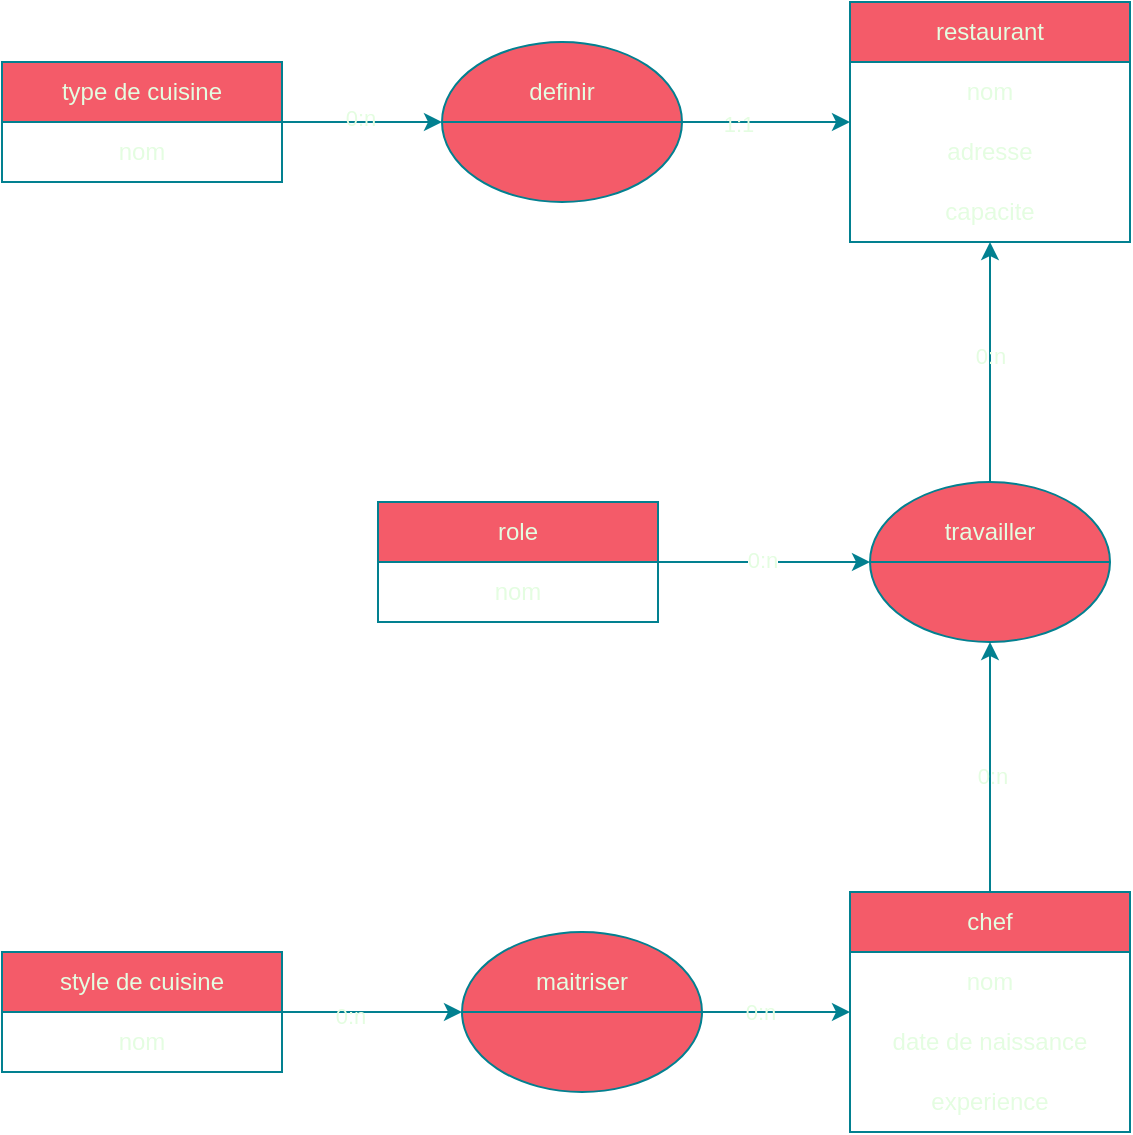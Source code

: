 <mxfile version="24.5.3" type="device" pages="3">
  <diagram name="MCD" id="O0d4ZNCc5GXvGgPxFtA7">
    <mxGraphModel dx="1195" dy="697" grid="1" gridSize="10" guides="1" tooltips="1" connect="1" arrows="1" fold="1" page="1" pageScale="1" pageWidth="827" pageHeight="1169" math="0" shadow="0">
      <root>
        <mxCell id="0" />
        <mxCell id="1" parent="0" />
        <mxCell id="lVxQ1emUcPg3GcTJ6n7k-39" style="edgeStyle=orthogonalEdgeStyle;rounded=0;orthogonalLoop=1;jettySize=auto;html=1;exitX=0.5;exitY=0;exitDx=0;exitDy=0;entryX=0.5;entryY=1;entryDx=0;entryDy=0;labelBackgroundColor=none;strokeColor=#028090;fontColor=default;" edge="1" parent="1" source="lVxQ1emUcPg3GcTJ6n7k-1" target="lVxQ1emUcPg3GcTJ6n7k-23">
          <mxGeometry relative="1" as="geometry" />
        </mxCell>
        <mxCell id="lVxQ1emUcPg3GcTJ6n7k-48" value="0:n" style="edgeLabel;html=1;align=center;verticalAlign=middle;resizable=0;points=[];labelBackgroundColor=none;fontColor=#E4FDE1;" vertex="1" connectable="0" parent="lVxQ1emUcPg3GcTJ6n7k-39">
          <mxGeometry x="-0.067" y="-1" relative="1" as="geometry">
            <mxPoint as="offset" />
          </mxGeometry>
        </mxCell>
        <mxCell id="lVxQ1emUcPg3GcTJ6n7k-1" value="chef" style="swimlane;fontStyle=0;childLayout=stackLayout;horizontal=1;startSize=30;horizontalStack=0;resizeParent=1;resizeParentMax=0;resizeLast=0;collapsible=1;marginBottom=0;whiteSpace=wrap;html=1;strokeColor=#028090;fontColor=#E4FDE1;fillColor=#F45B69;labelBackgroundColor=none;" vertex="1" parent="1">
          <mxGeometry x="556" y="762" width="140" height="120" as="geometry" />
        </mxCell>
        <mxCell id="lVxQ1emUcPg3GcTJ6n7k-2" value="nom" style="text;strokeColor=none;fillColor=none;align=center;verticalAlign=middle;spacingLeft=4;spacingRight=4;overflow=hidden;points=[[0,0.5],[1,0.5]];portConstraint=eastwest;rotatable=0;whiteSpace=wrap;html=1;fontColor=#E4FDE1;labelBackgroundColor=none;" vertex="1" parent="lVxQ1emUcPg3GcTJ6n7k-1">
          <mxGeometry y="30" width="140" height="30" as="geometry" />
        </mxCell>
        <mxCell id="lVxQ1emUcPg3GcTJ6n7k-3" value="date de naissance" style="text;strokeColor=none;fillColor=none;align=center;verticalAlign=middle;spacingLeft=4;spacingRight=4;overflow=hidden;points=[[0,0.5],[1,0.5]];portConstraint=eastwest;rotatable=0;whiteSpace=wrap;html=1;fontColor=#E4FDE1;labelBackgroundColor=none;" vertex="1" parent="lVxQ1emUcPg3GcTJ6n7k-1">
          <mxGeometry y="60" width="140" height="30" as="geometry" />
        </mxCell>
        <mxCell id="lVxQ1emUcPg3GcTJ6n7k-47" value="experience" style="text;strokeColor=none;fillColor=none;align=center;verticalAlign=middle;spacingLeft=4;spacingRight=4;overflow=hidden;points=[[0,0.5],[1,0.5]];portConstraint=eastwest;rotatable=0;whiteSpace=wrap;html=1;fontColor=#E4FDE1;labelBackgroundColor=none;" vertex="1" parent="lVxQ1emUcPg3GcTJ6n7k-1">
          <mxGeometry y="90" width="140" height="30" as="geometry" />
        </mxCell>
        <mxCell id="lVxQ1emUcPg3GcTJ6n7k-9" value="restaurant" style="swimlane;fontStyle=0;childLayout=stackLayout;horizontal=1;startSize=30;horizontalStack=0;resizeParent=1;resizeParentMax=0;resizeLast=0;collapsible=1;marginBottom=0;whiteSpace=wrap;html=1;strokeColor=#028090;fontColor=#E4FDE1;fillColor=#F45B69;labelBackgroundColor=none;" vertex="1" parent="1">
          <mxGeometry x="556" y="317" width="140" height="120" as="geometry" />
        </mxCell>
        <mxCell id="lVxQ1emUcPg3GcTJ6n7k-10" value="nom" style="text;strokeColor=none;fillColor=none;align=center;verticalAlign=middle;spacingLeft=4;spacingRight=4;overflow=hidden;points=[[0,0.5],[1,0.5]];portConstraint=eastwest;rotatable=0;whiteSpace=wrap;html=1;fontColor=#E4FDE1;labelBackgroundColor=none;" vertex="1" parent="lVxQ1emUcPg3GcTJ6n7k-9">
          <mxGeometry y="30" width="140" height="30" as="geometry" />
        </mxCell>
        <mxCell id="lVxQ1emUcPg3GcTJ6n7k-11" value="adresse" style="text;strokeColor=none;fillColor=none;align=center;verticalAlign=middle;spacingLeft=4;spacingRight=4;overflow=hidden;points=[[0,0.5],[1,0.5]];portConstraint=eastwest;rotatable=0;whiteSpace=wrap;html=1;fontColor=#E4FDE1;labelBackgroundColor=none;" vertex="1" parent="lVxQ1emUcPg3GcTJ6n7k-9">
          <mxGeometry y="60" width="140" height="30" as="geometry" />
        </mxCell>
        <mxCell id="lVxQ1emUcPg3GcTJ6n7k-12" value="capacite" style="text;strokeColor=none;fillColor=none;align=center;verticalAlign=middle;spacingLeft=4;spacingRight=4;overflow=hidden;points=[[0,0.5],[1,0.5]];portConstraint=eastwest;rotatable=0;whiteSpace=wrap;html=1;fontColor=#E4FDE1;labelBackgroundColor=none;" vertex="1" parent="lVxQ1emUcPg3GcTJ6n7k-9">
          <mxGeometry y="90" width="140" height="30" as="geometry" />
        </mxCell>
        <mxCell id="lVxQ1emUcPg3GcTJ6n7k-42" style="edgeStyle=orthogonalEdgeStyle;rounded=0;orthogonalLoop=1;jettySize=auto;html=1;entryX=0;entryY=0.5;entryDx=0;entryDy=0;labelBackgroundColor=none;strokeColor=#028090;fontColor=default;" edge="1" parent="1" source="lVxQ1emUcPg3GcTJ6n7k-14" target="lVxQ1emUcPg3GcTJ6n7k-29">
          <mxGeometry relative="1" as="geometry" />
        </mxCell>
        <mxCell id="lVxQ1emUcPg3GcTJ6n7k-50" value="0:n" style="edgeLabel;html=1;align=center;verticalAlign=middle;resizable=0;points=[];labelBackgroundColor=none;fontColor=#E4FDE1;" vertex="1" connectable="0" parent="lVxQ1emUcPg3GcTJ6n7k-42">
          <mxGeometry x="-0.256" y="-2" relative="1" as="geometry">
            <mxPoint as="offset" />
          </mxGeometry>
        </mxCell>
        <mxCell id="lVxQ1emUcPg3GcTJ6n7k-14" value="style de cuisine" style="swimlane;fontStyle=0;childLayout=stackLayout;horizontal=1;startSize=30;horizontalStack=0;resizeParent=1;resizeParentMax=0;resizeLast=0;collapsible=1;marginBottom=0;whiteSpace=wrap;html=1;strokeColor=#028090;fontColor=#E4FDE1;fillColor=#F45B69;labelBackgroundColor=none;" vertex="1" parent="1">
          <mxGeometry x="132" y="792" width="140" height="60" as="geometry" />
        </mxCell>
        <mxCell id="lVxQ1emUcPg3GcTJ6n7k-15" value="nom" style="text;strokeColor=none;fillColor=none;align=center;verticalAlign=middle;spacingLeft=4;spacingRight=4;overflow=hidden;points=[[0,0.5],[1,0.5]];portConstraint=eastwest;rotatable=0;whiteSpace=wrap;html=1;fontColor=#E4FDE1;labelBackgroundColor=none;" vertex="1" parent="lVxQ1emUcPg3GcTJ6n7k-14">
          <mxGeometry y="30" width="140" height="30" as="geometry" />
        </mxCell>
        <mxCell id="lVxQ1emUcPg3GcTJ6n7k-44" style="edgeStyle=orthogonalEdgeStyle;rounded=0;orthogonalLoop=1;jettySize=auto;html=1;entryX=0;entryY=0.5;entryDx=0;entryDy=0;labelBackgroundColor=none;strokeColor=#028090;fontColor=default;" edge="1" parent="1" source="lVxQ1emUcPg3GcTJ6n7k-18" target="lVxQ1emUcPg3GcTJ6n7k-34">
          <mxGeometry relative="1" as="geometry" />
        </mxCell>
        <mxCell id="lVxQ1emUcPg3GcTJ6n7k-52" value="0:n" style="edgeLabel;html=1;align=center;verticalAlign=middle;resizable=0;points=[];labelBackgroundColor=none;fontColor=#E4FDE1;" vertex="1" connectable="0" parent="lVxQ1emUcPg3GcTJ6n7k-44">
          <mxGeometry x="-0.025" y="2" relative="1" as="geometry">
            <mxPoint as="offset" />
          </mxGeometry>
        </mxCell>
        <mxCell id="lVxQ1emUcPg3GcTJ6n7k-18" value="type de cuisine" style="swimlane;fontStyle=0;childLayout=stackLayout;horizontal=1;startSize=30;horizontalStack=0;resizeParent=1;resizeParentMax=0;resizeLast=0;collapsible=1;marginBottom=0;whiteSpace=wrap;html=1;strokeColor=#028090;fontColor=#E4FDE1;fillColor=#F45B69;labelBackgroundColor=none;" vertex="1" parent="1">
          <mxGeometry x="132" y="347" width="140" height="60" as="geometry" />
        </mxCell>
        <mxCell id="lVxQ1emUcPg3GcTJ6n7k-19" value="nom" style="text;strokeColor=none;fillColor=none;align=center;verticalAlign=middle;spacingLeft=4;spacingRight=4;overflow=hidden;points=[[0,0.5],[1,0.5]];portConstraint=eastwest;rotatable=0;whiteSpace=wrap;html=1;fontColor=#E4FDE1;labelBackgroundColor=none;" vertex="1" parent="lVxQ1emUcPg3GcTJ6n7k-18">
          <mxGeometry y="30" width="140" height="30" as="geometry" />
        </mxCell>
        <mxCell id="lVxQ1emUcPg3GcTJ6n7k-22" value="" style="group;labelBackgroundColor=none;fontColor=#E4FDE1;" vertex="1" connectable="0" parent="1">
          <mxGeometry x="566" y="557" width="120" height="80" as="geometry" />
        </mxCell>
        <mxCell id="lVxQ1emUcPg3GcTJ6n7k-23" value="" style="ellipse;whiteSpace=wrap;html=1;strokeColor=#028090;fontColor=#E4FDE1;fillColor=#F45B69;labelBackgroundColor=none;" vertex="1" parent="lVxQ1emUcPg3GcTJ6n7k-22">
          <mxGeometry width="120" height="80" as="geometry" />
        </mxCell>
        <mxCell id="lVxQ1emUcPg3GcTJ6n7k-24" value="" style="endArrow=none;html=1;rounded=0;strokeColor=#028090;fontColor=default;fillColor=#F45B69;entryX=0;entryY=0.5;entryDx=0;entryDy=0;exitX=1;exitY=0.5;exitDx=0;exitDy=0;labelBackgroundColor=none;" edge="1" parent="lVxQ1emUcPg3GcTJ6n7k-22" source="lVxQ1emUcPg3GcTJ6n7k-23" target="lVxQ1emUcPg3GcTJ6n7k-23">
          <mxGeometry width="50" height="50" relative="1" as="geometry">
            <mxPoint x="-70" y="90" as="sourcePoint" />
            <mxPoint x="-20" y="40" as="targetPoint" />
          </mxGeometry>
        </mxCell>
        <mxCell id="lVxQ1emUcPg3GcTJ6n7k-25" value="travailler" style="text;html=1;align=center;verticalAlign=middle;whiteSpace=wrap;rounded=0;fontColor=#E4FDE1;labelBackgroundColor=none;" vertex="1" parent="lVxQ1emUcPg3GcTJ6n7k-22">
          <mxGeometry x="30" y="10" width="60" height="30" as="geometry" />
        </mxCell>
        <mxCell id="lVxQ1emUcPg3GcTJ6n7k-28" value="" style="group;labelBackgroundColor=none;fontColor=#E4FDE1;" vertex="1" connectable="0" parent="1">
          <mxGeometry x="362" y="782" width="120" height="80" as="geometry" />
        </mxCell>
        <mxCell id="lVxQ1emUcPg3GcTJ6n7k-29" value="" style="ellipse;whiteSpace=wrap;html=1;strokeColor=#028090;fontColor=#E4FDE1;fillColor=#F45B69;labelBackgroundColor=none;" vertex="1" parent="lVxQ1emUcPg3GcTJ6n7k-28">
          <mxGeometry width="120" height="80" as="geometry" />
        </mxCell>
        <mxCell id="lVxQ1emUcPg3GcTJ6n7k-30" value="" style="endArrow=none;html=1;rounded=0;strokeColor=#028090;fontColor=default;fillColor=#F45B69;entryX=0;entryY=0.5;entryDx=0;entryDy=0;exitX=1;exitY=0.5;exitDx=0;exitDy=0;labelBackgroundColor=none;" edge="1" parent="lVxQ1emUcPg3GcTJ6n7k-28" source="lVxQ1emUcPg3GcTJ6n7k-29" target="lVxQ1emUcPg3GcTJ6n7k-29">
          <mxGeometry width="50" height="50" relative="1" as="geometry">
            <mxPoint x="-70" y="90" as="sourcePoint" />
            <mxPoint x="-20" y="40" as="targetPoint" />
          </mxGeometry>
        </mxCell>
        <mxCell id="lVxQ1emUcPg3GcTJ6n7k-31" value="maitriser" style="text;html=1;align=center;verticalAlign=middle;whiteSpace=wrap;rounded=0;fontColor=#E4FDE1;labelBackgroundColor=none;" vertex="1" parent="lVxQ1emUcPg3GcTJ6n7k-28">
          <mxGeometry x="30" y="10" width="60" height="30" as="geometry" />
        </mxCell>
        <mxCell id="lVxQ1emUcPg3GcTJ6n7k-33" value="" style="group;labelBackgroundColor=none;fontColor=#E4FDE1;" vertex="1" connectable="0" parent="1">
          <mxGeometry x="352" y="337" width="120" height="80" as="geometry" />
        </mxCell>
        <mxCell id="lVxQ1emUcPg3GcTJ6n7k-34" value="" style="ellipse;whiteSpace=wrap;html=1;strokeColor=#028090;fontColor=#E4FDE1;fillColor=#F45B69;labelBackgroundColor=none;" vertex="1" parent="lVxQ1emUcPg3GcTJ6n7k-33">
          <mxGeometry width="120" height="80" as="geometry" />
        </mxCell>
        <mxCell id="lVxQ1emUcPg3GcTJ6n7k-35" value="" style="endArrow=none;html=1;rounded=0;strokeColor=#028090;fontColor=default;fillColor=#F45B69;entryX=0;entryY=0.5;entryDx=0;entryDy=0;exitX=1;exitY=0.5;exitDx=0;exitDy=0;labelBackgroundColor=none;" edge="1" parent="lVxQ1emUcPg3GcTJ6n7k-33" source="lVxQ1emUcPg3GcTJ6n7k-34" target="lVxQ1emUcPg3GcTJ6n7k-34">
          <mxGeometry width="50" height="50" relative="1" as="geometry">
            <mxPoint x="-70" y="90" as="sourcePoint" />
            <mxPoint x="-20" y="40" as="targetPoint" />
          </mxGeometry>
        </mxCell>
        <mxCell id="lVxQ1emUcPg3GcTJ6n7k-36" value="definir" style="text;html=1;align=center;verticalAlign=middle;whiteSpace=wrap;rounded=0;fontColor=#E4FDE1;labelBackgroundColor=none;" vertex="1" parent="lVxQ1emUcPg3GcTJ6n7k-33">
          <mxGeometry x="30" y="10" width="60" height="30" as="geometry" />
        </mxCell>
        <mxCell id="lVxQ1emUcPg3GcTJ6n7k-40" style="edgeStyle=orthogonalEdgeStyle;rounded=0;orthogonalLoop=1;jettySize=auto;html=1;exitX=0.5;exitY=0;exitDx=0;exitDy=0;labelBackgroundColor=none;strokeColor=#028090;fontColor=default;" edge="1" parent="1" source="lVxQ1emUcPg3GcTJ6n7k-23" target="lVxQ1emUcPg3GcTJ6n7k-9">
          <mxGeometry relative="1" as="geometry" />
        </mxCell>
        <mxCell id="lVxQ1emUcPg3GcTJ6n7k-49" value="0:n" style="edgeLabel;html=1;align=center;verticalAlign=middle;resizable=0;points=[];labelBackgroundColor=none;fontColor=#E4FDE1;" vertex="1" connectable="0" parent="lVxQ1emUcPg3GcTJ6n7k-40">
          <mxGeometry x="0.061" relative="1" as="geometry">
            <mxPoint as="offset" />
          </mxGeometry>
        </mxCell>
        <mxCell id="lVxQ1emUcPg3GcTJ6n7k-43" style="edgeStyle=orthogonalEdgeStyle;rounded=0;orthogonalLoop=1;jettySize=auto;html=1;exitX=1;exitY=0.5;exitDx=0;exitDy=0;labelBackgroundColor=none;strokeColor=#028090;fontColor=default;" edge="1" parent="1" source="lVxQ1emUcPg3GcTJ6n7k-29" target="lVxQ1emUcPg3GcTJ6n7k-1">
          <mxGeometry relative="1" as="geometry" />
        </mxCell>
        <mxCell id="lVxQ1emUcPg3GcTJ6n7k-51" value="0:n" style="edgeLabel;html=1;align=center;verticalAlign=middle;resizable=0;points=[];labelBackgroundColor=none;fontColor=#E4FDE1;" vertex="1" connectable="0" parent="lVxQ1emUcPg3GcTJ6n7k-43">
          <mxGeometry x="-0.216" relative="1" as="geometry">
            <mxPoint as="offset" />
          </mxGeometry>
        </mxCell>
        <mxCell id="lVxQ1emUcPg3GcTJ6n7k-45" style="edgeStyle=orthogonalEdgeStyle;rounded=0;orthogonalLoop=1;jettySize=auto;html=1;exitX=1;exitY=0.5;exitDx=0;exitDy=0;labelBackgroundColor=none;strokeColor=#028090;fontColor=default;" edge="1" parent="1" source="lVxQ1emUcPg3GcTJ6n7k-34" target="lVxQ1emUcPg3GcTJ6n7k-9">
          <mxGeometry relative="1" as="geometry" />
        </mxCell>
        <mxCell id="lVxQ1emUcPg3GcTJ6n7k-53" value="1:1" style="edgeLabel;html=1;align=center;verticalAlign=middle;resizable=0;points=[];labelBackgroundColor=none;fontColor=#E4FDE1;" vertex="1" connectable="0" parent="lVxQ1emUcPg3GcTJ6n7k-45">
          <mxGeometry x="-0.334" y="-1" relative="1" as="geometry">
            <mxPoint as="offset" />
          </mxGeometry>
        </mxCell>
        <mxCell id="UJP60S5ndgny5MnbPifJ-3" style="edgeStyle=orthogonalEdgeStyle;rounded=0;orthogonalLoop=1;jettySize=auto;html=1;entryX=0;entryY=0.5;entryDx=0;entryDy=0;labelBackgroundColor=none;strokeColor=#028090;fontColor=default;" edge="1" parent="1" source="UJP60S5ndgny5MnbPifJ-1" target="lVxQ1emUcPg3GcTJ6n7k-23">
          <mxGeometry relative="1" as="geometry">
            <mxPoint x="570" y="597" as="targetPoint" />
          </mxGeometry>
        </mxCell>
        <mxCell id="UJP60S5ndgny5MnbPifJ-4" value="0:n" style="edgeLabel;html=1;align=center;verticalAlign=middle;resizable=0;points=[];strokeColor=#028090;fontColor=#E4FDE1;fillColor=#F45B69;" vertex="1" connectable="0" parent="UJP60S5ndgny5MnbPifJ-3">
          <mxGeometry x="-0.018" y="1" relative="1" as="geometry">
            <mxPoint as="offset" />
          </mxGeometry>
        </mxCell>
        <mxCell id="UJP60S5ndgny5MnbPifJ-1" value="role" style="swimlane;fontStyle=0;childLayout=stackLayout;horizontal=1;startSize=30;horizontalStack=0;resizeParent=1;resizeParentMax=0;resizeLast=0;collapsible=1;marginBottom=0;whiteSpace=wrap;html=1;strokeColor=#028090;fontColor=#E4FDE1;fillColor=#F45B69;labelBackgroundColor=none;" vertex="1" parent="1">
          <mxGeometry x="320" y="567" width="140" height="60" as="geometry" />
        </mxCell>
        <mxCell id="UJP60S5ndgny5MnbPifJ-2" value="nom" style="text;strokeColor=none;fillColor=none;align=center;verticalAlign=middle;spacingLeft=4;spacingRight=4;overflow=hidden;points=[[0,0.5],[1,0.5]];portConstraint=eastwest;rotatable=0;whiteSpace=wrap;html=1;fontColor=#E4FDE1;labelBackgroundColor=none;" vertex="1" parent="UJP60S5ndgny5MnbPifJ-1">
          <mxGeometry y="30" width="140" height="30" as="geometry" />
        </mxCell>
      </root>
    </mxGraphModel>
  </diagram>
  <diagram id="PMlrDH0D66g9V_70c4MY" name="MLD">
    <mxGraphModel dx="1195" dy="697" grid="1" gridSize="10" guides="1" tooltips="1" connect="1" arrows="1" fold="1" page="1" pageScale="1" pageWidth="827" pageHeight="1169" math="0" shadow="0">
      <root>
        <mxCell id="0" />
        <mxCell id="1" parent="0" />
        <mxCell id="wcZnXq8vkKicw2ZfsTSY-3" value="chef" style="swimlane;fontStyle=0;childLayout=stackLayout;horizontal=1;startSize=30;horizontalStack=0;resizeParent=1;resizeParentMax=0;resizeLast=0;collapsible=1;marginBottom=0;whiteSpace=wrap;html=1;strokeColor=#028090;fontColor=#E4FDE1;fillColor=#F45B69;labelBackgroundColor=none;" vertex="1" parent="1">
          <mxGeometry x="556" y="762" width="140" height="150" as="geometry" />
        </mxCell>
        <mxCell id="wcZnXq8vkKicw2ZfsTSY-43" value="&lt;b&gt;&lt;u&gt;ID&lt;/u&gt;&lt;/b&gt;" style="text;strokeColor=none;fillColor=none;align=center;verticalAlign=middle;spacingLeft=4;spacingRight=4;overflow=hidden;points=[[0,0.5],[1,0.5]];portConstraint=eastwest;rotatable=0;whiteSpace=wrap;html=1;labelBackgroundColor=none;fontColor=#E4FDE1;horizontal=1;rounded=0;" vertex="1" parent="wcZnXq8vkKicw2ZfsTSY-3">
          <mxGeometry y="30" width="140" height="30" as="geometry" />
        </mxCell>
        <mxCell id="wcZnXq8vkKicw2ZfsTSY-4" value="nom" style="text;strokeColor=none;fillColor=none;align=center;verticalAlign=middle;spacingLeft=4;spacingRight=4;overflow=hidden;points=[[0,0.5],[1,0.5]];portConstraint=eastwest;rotatable=0;whiteSpace=wrap;html=1;fontColor=#E4FDE1;labelBackgroundColor=none;" vertex="1" parent="wcZnXq8vkKicw2ZfsTSY-3">
          <mxGeometry y="60" width="140" height="30" as="geometry" />
        </mxCell>
        <mxCell id="wcZnXq8vkKicw2ZfsTSY-5" value="date de naissance" style="text;strokeColor=none;fillColor=none;align=center;verticalAlign=middle;spacingLeft=4;spacingRight=4;overflow=hidden;points=[[0,0.5],[1,0.5]];portConstraint=eastwest;rotatable=0;whiteSpace=wrap;html=1;fontColor=#E4FDE1;labelBackgroundColor=none;" vertex="1" parent="wcZnXq8vkKicw2ZfsTSY-3">
          <mxGeometry y="90" width="140" height="30" as="geometry" />
        </mxCell>
        <mxCell id="wcZnXq8vkKicw2ZfsTSY-6" value="experience" style="text;strokeColor=none;fillColor=none;align=center;verticalAlign=middle;spacingLeft=4;spacingRight=4;overflow=hidden;points=[[0,0.5],[1,0.5]];portConstraint=eastwest;rotatable=0;whiteSpace=wrap;html=1;fontColor=#E4FDE1;labelBackgroundColor=none;" vertex="1" parent="wcZnXq8vkKicw2ZfsTSY-3">
          <mxGeometry y="120" width="140" height="30" as="geometry" />
        </mxCell>
        <mxCell id="wcZnXq8vkKicw2ZfsTSY-7" value="restaurant" style="swimlane;fontStyle=0;childLayout=stackLayout;horizontal=1;startSize=30;horizontalStack=0;resizeParent=1;resizeParentMax=0;resizeLast=0;collapsible=1;marginBottom=0;whiteSpace=wrap;html=1;strokeColor=#028090;fontColor=#E4FDE1;fillColor=#F45B69;labelBackgroundColor=none;" vertex="1" parent="1">
          <mxGeometry x="556" y="302" width="140" height="180" as="geometry" />
        </mxCell>
        <mxCell id="wcZnXq8vkKicw2ZfsTSY-45" value="&lt;b&gt;&lt;u&gt;ID&lt;/u&gt;&lt;/b&gt;" style="text;strokeColor=none;fillColor=none;align=center;verticalAlign=middle;spacingLeft=4;spacingRight=4;overflow=hidden;points=[[0,0.5],[1,0.5]];portConstraint=eastwest;rotatable=0;whiteSpace=wrap;html=1;labelBackgroundColor=none;fontColor=#E4FDE1;horizontal=1;rounded=0;" vertex="1" parent="wcZnXq8vkKicw2ZfsTSY-7">
          <mxGeometry y="30" width="140" height="30" as="geometry" />
        </mxCell>
        <mxCell id="wcZnXq8vkKicw2ZfsTSY-8" value="nom" style="text;strokeColor=none;fillColor=none;align=center;verticalAlign=middle;spacingLeft=4;spacingRight=4;overflow=hidden;points=[[0,0.5],[1,0.5]];portConstraint=eastwest;rotatable=0;whiteSpace=wrap;html=1;fontColor=#E4FDE1;labelBackgroundColor=none;" vertex="1" parent="wcZnXq8vkKicw2ZfsTSY-7">
          <mxGeometry y="60" width="140" height="30" as="geometry" />
        </mxCell>
        <mxCell id="wcZnXq8vkKicw2ZfsTSY-9" value="adresse" style="text;strokeColor=none;fillColor=none;align=center;verticalAlign=middle;spacingLeft=4;spacingRight=4;overflow=hidden;points=[[0,0.5],[1,0.5]];portConstraint=eastwest;rotatable=0;whiteSpace=wrap;html=1;fontColor=#E4FDE1;labelBackgroundColor=none;" vertex="1" parent="wcZnXq8vkKicw2ZfsTSY-7">
          <mxGeometry y="90" width="140" height="30" as="geometry" />
        </mxCell>
        <mxCell id="wcZnXq8vkKicw2ZfsTSY-10" value="capacite" style="text;strokeColor=none;fillColor=none;align=center;verticalAlign=middle;spacingLeft=4;spacingRight=4;overflow=hidden;points=[[0,0.5],[1,0.5]];portConstraint=eastwest;rotatable=0;whiteSpace=wrap;html=1;fontColor=#E4FDE1;labelBackgroundColor=none;" vertex="1" parent="wcZnXq8vkKicw2ZfsTSY-7">
          <mxGeometry y="120" width="140" height="30" as="geometry" />
        </mxCell>
        <mxCell id="wcZnXq8vkKicw2ZfsTSY-46" value="&lt;b&gt;#id_type&lt;/b&gt;" style="text;strokeColor=none;fillColor=none;align=center;verticalAlign=middle;spacingLeft=4;spacingRight=4;overflow=hidden;points=[[0,0.5],[1,0.5]];portConstraint=eastwest;rotatable=0;whiteSpace=wrap;html=1;labelBackgroundColor=none;fontColor=#E4FDE1;horizontal=1;rounded=0;" vertex="1" parent="wcZnXq8vkKicw2ZfsTSY-7">
          <mxGeometry y="150" width="140" height="30" as="geometry" />
        </mxCell>
        <mxCell id="wcZnXq8vkKicw2ZfsTSY-13" value="style" style="swimlane;fontStyle=0;childLayout=stackLayout;horizontal=1;startSize=30;horizontalStack=0;resizeParent=1;resizeParentMax=0;resizeLast=0;collapsible=1;marginBottom=0;whiteSpace=wrap;html=1;strokeColor=#028090;fontColor=#E4FDE1;fillColor=#F45B69;labelBackgroundColor=none;" vertex="1" parent="1">
          <mxGeometry x="132" y="732" width="140" height="90" as="geometry" />
        </mxCell>
        <mxCell id="wcZnXq8vkKicw2ZfsTSY-42" value="&lt;b&gt;&lt;u&gt;ID&lt;/u&gt;&lt;/b&gt;" style="text;strokeColor=none;fillColor=none;align=center;verticalAlign=middle;spacingLeft=4;spacingRight=4;overflow=hidden;points=[[0,0.5],[1,0.5]];portConstraint=eastwest;rotatable=0;whiteSpace=wrap;html=1;labelBackgroundColor=none;fontColor=#E4FDE1;horizontal=1;rounded=0;" vertex="1" parent="wcZnXq8vkKicw2ZfsTSY-13">
          <mxGeometry y="30" width="140" height="30" as="geometry" />
        </mxCell>
        <mxCell id="wcZnXq8vkKicw2ZfsTSY-14" value="nom" style="text;strokeColor=none;fillColor=none;align=center;verticalAlign=middle;spacingLeft=4;spacingRight=4;overflow=hidden;points=[[0,0.5],[1,0.5]];portConstraint=eastwest;rotatable=0;whiteSpace=wrap;html=1;fontColor=#E4FDE1;labelBackgroundColor=none;" vertex="1" parent="wcZnXq8vkKicw2ZfsTSY-13">
          <mxGeometry y="60" width="140" height="30" as="geometry" />
        </mxCell>
        <mxCell id="wcZnXq8vkKicw2ZfsTSY-17" value="type" style="swimlane;fontStyle=0;childLayout=stackLayout;horizontal=1;startSize=30;horizontalStack=0;resizeParent=1;resizeParentMax=0;resizeLast=0;collapsible=1;marginBottom=0;whiteSpace=wrap;html=1;strokeColor=#028090;fontColor=#E4FDE1;fillColor=#F45B69;labelBackgroundColor=none;" vertex="1" parent="1">
          <mxGeometry x="320" y="422" width="140" height="90" as="geometry" />
        </mxCell>
        <mxCell id="wcZnXq8vkKicw2ZfsTSY-44" value="&lt;b&gt;&lt;u&gt;ID&lt;/u&gt;&lt;/b&gt;" style="text;strokeColor=none;fillColor=none;align=center;verticalAlign=middle;spacingLeft=4;spacingRight=4;overflow=hidden;points=[[0,0.5],[1,0.5]];portConstraint=eastwest;rotatable=0;whiteSpace=wrap;html=1;labelBackgroundColor=none;fontColor=#E4FDE1;horizontal=1;rounded=0;" vertex="1" parent="wcZnXq8vkKicw2ZfsTSY-17">
          <mxGeometry y="30" width="140" height="30" as="geometry" />
        </mxCell>
        <mxCell id="wcZnXq8vkKicw2ZfsTSY-18" value="nom" style="text;strokeColor=none;fillColor=none;align=center;verticalAlign=middle;spacingLeft=4;spacingRight=4;overflow=hidden;points=[[0,0.5],[1,0.5]];portConstraint=eastwest;rotatable=0;whiteSpace=wrap;html=1;fontColor=#E4FDE1;labelBackgroundColor=none;" vertex="1" parent="wcZnXq8vkKicw2ZfsTSY-17">
          <mxGeometry y="60" width="140" height="30" as="geometry" />
        </mxCell>
        <mxCell id="wcZnXq8vkKicw2ZfsTSY-38" value="style_chef" style="swimlane;fontStyle=0;childLayout=stackLayout;horizontal=1;startSize=30;horizontalStack=0;resizeParent=1;resizeParentMax=0;resizeLast=0;collapsible=1;marginBottom=0;whiteSpace=wrap;html=1;strokeColor=#028090;fontColor=#E4FDE1;fillColor=#F45B69;labelBackgroundColor=none;" vertex="1" parent="1">
          <mxGeometry x="344" y="732" width="140" height="90" as="geometry" />
        </mxCell>
        <mxCell id="wcZnXq8vkKicw2ZfsTSY-39" value="#id_style" style="text;strokeColor=none;fillColor=none;align=center;verticalAlign=middle;spacingLeft=4;spacingRight=4;overflow=hidden;points=[[0,0.5],[1,0.5]];portConstraint=eastwest;rotatable=0;whiteSpace=wrap;html=1;fontColor=#E4FDE1;labelBackgroundColor=none;" vertex="1" parent="wcZnXq8vkKicw2ZfsTSY-38">
          <mxGeometry y="30" width="140" height="30" as="geometry" />
        </mxCell>
        <mxCell id="wcZnXq8vkKicw2ZfsTSY-40" value="#id_chef" style="text;strokeColor=none;fillColor=none;align=center;verticalAlign=middle;spacingLeft=4;spacingRight=4;overflow=hidden;points=[[0,0.5],[1,0.5]];portConstraint=eastwest;rotatable=0;whiteSpace=wrap;html=1;fontColor=#E4FDE1;labelBackgroundColor=none;" vertex="1" parent="wcZnXq8vkKicw2ZfsTSY-38">
          <mxGeometry y="60" width="140" height="30" as="geometry" />
        </mxCell>
        <mxCell id="wcZnXq8vkKicw2ZfsTSY-47" style="edgeStyle=orthogonalEdgeStyle;rounded=0;orthogonalLoop=1;jettySize=auto;html=1;exitX=1;exitY=0.5;exitDx=0;exitDy=0;entryX=0;entryY=0.5;entryDx=0;entryDy=0;labelBackgroundColor=none;strokeColor=#028090;fontColor=default;" edge="1" parent="1" source="wcZnXq8vkKicw2ZfsTSY-44" target="wcZnXq8vkKicw2ZfsTSY-46">
          <mxGeometry relative="1" as="geometry" />
        </mxCell>
        <mxCell id="wcZnXq8vkKicw2ZfsTSY-48" style="edgeStyle=orthogonalEdgeStyle;rounded=0;orthogonalLoop=1;jettySize=auto;html=1;exitX=1;exitY=0.5;exitDx=0;exitDy=0;entryX=0;entryY=0.5;entryDx=0;entryDy=0;labelBackgroundColor=none;strokeColor=#028090;fontColor=default;" edge="1" parent="1" source="wcZnXq8vkKicw2ZfsTSY-42" target="wcZnXq8vkKicw2ZfsTSY-39">
          <mxGeometry relative="1" as="geometry" />
        </mxCell>
        <mxCell id="wcZnXq8vkKicw2ZfsTSY-49" style="edgeStyle=orthogonalEdgeStyle;rounded=0;orthogonalLoop=1;jettySize=auto;html=1;exitX=0;exitY=0.5;exitDx=0;exitDy=0;entryX=1;entryY=0.5;entryDx=0;entryDy=0;labelBackgroundColor=none;strokeColor=#028090;fontColor=default;" edge="1" parent="1" source="wcZnXq8vkKicw2ZfsTSY-43" target="wcZnXq8vkKicw2ZfsTSY-40">
          <mxGeometry relative="1" as="geometry" />
        </mxCell>
        <mxCell id="wcZnXq8vkKicw2ZfsTSY-50" value="restaurant_chef" style="swimlane;fontStyle=0;childLayout=stackLayout;horizontal=1;startSize=30;horizontalStack=0;resizeParent=1;resizeParentMax=0;resizeLast=0;collapsible=1;marginBottom=0;whiteSpace=wrap;html=1;strokeColor=#028090;fontColor=#E4FDE1;fillColor=#F45B69;labelBackgroundColor=none;" vertex="1" parent="1">
          <mxGeometry x="550" y="585" width="140" height="120" as="geometry" />
        </mxCell>
        <mxCell id="qQfPYv4wdHRN4jMgdhnW-4" value="&lt;b&gt;#id_restaurant&lt;/b&gt;" style="text;strokeColor=none;fillColor=none;align=center;verticalAlign=middle;spacingLeft=4;spacingRight=4;overflow=hidden;points=[[0,0.5],[1,0.5]];portConstraint=eastwest;rotatable=0;whiteSpace=wrap;html=1;labelBackgroundColor=none;fontColor=#E4FDE1;horizontal=1;rounded=0;" vertex="1" parent="wcZnXq8vkKicw2ZfsTSY-50">
          <mxGeometry y="30" width="140" height="30" as="geometry" />
        </mxCell>
        <mxCell id="qQfPYv4wdHRN4jMgdhnW-5" value="&lt;b&gt;#id_role&lt;/b&gt;" style="text;strokeColor=none;fillColor=none;align=center;verticalAlign=middle;spacingLeft=4;spacingRight=4;overflow=hidden;points=[[0,0.5],[1,0.5]];portConstraint=eastwest;rotatable=0;whiteSpace=wrap;html=1;labelBackgroundColor=none;fontColor=#E4FDE1;horizontal=1;rounded=0;" vertex="1" parent="wcZnXq8vkKicw2ZfsTSY-50">
          <mxGeometry y="60" width="140" height="30" as="geometry" />
        </mxCell>
        <mxCell id="qQfPYv4wdHRN4jMgdhnW-6" value="&lt;b&gt;#id_chef&lt;/b&gt;" style="text;strokeColor=none;fillColor=none;align=center;verticalAlign=middle;spacingLeft=4;spacingRight=4;overflow=hidden;points=[[0,0.5],[1,0.5]];portConstraint=eastwest;rotatable=0;whiteSpace=wrap;html=1;labelBackgroundColor=none;fontColor=#E4FDE1;horizontal=1;rounded=0;" vertex="1" parent="wcZnXq8vkKicw2ZfsTSY-50">
          <mxGeometry y="90" width="140" height="30" as="geometry" />
        </mxCell>
        <mxCell id="qQfPYv4wdHRN4jMgdhnW-1" value="role" style="swimlane;fontStyle=0;childLayout=stackLayout;horizontal=1;startSize=30;horizontalStack=0;resizeParent=1;resizeParentMax=0;resizeLast=0;collapsible=1;marginBottom=0;whiteSpace=wrap;html=1;strokeColor=#028090;fontColor=#E4FDE1;fillColor=#F45B69;labelBackgroundColor=none;" vertex="1" parent="1">
          <mxGeometry x="320" y="615" width="140" height="90" as="geometry" />
        </mxCell>
        <mxCell id="qQfPYv4wdHRN4jMgdhnW-3" value="&lt;b&gt;&lt;u&gt;ID&lt;/u&gt;&lt;/b&gt;" style="text;strokeColor=none;fillColor=none;align=center;verticalAlign=middle;spacingLeft=4;spacingRight=4;overflow=hidden;points=[[0,0.5],[1,0.5]];portConstraint=eastwest;rotatable=0;whiteSpace=wrap;html=1;labelBackgroundColor=none;fontColor=#E4FDE1;horizontal=1;rounded=0;" vertex="1" parent="qQfPYv4wdHRN4jMgdhnW-1">
          <mxGeometry y="30" width="140" height="30" as="geometry" />
        </mxCell>
        <mxCell id="qQfPYv4wdHRN4jMgdhnW-2" value="nom" style="text;strokeColor=none;fillColor=none;align=center;verticalAlign=middle;spacingLeft=4;spacingRight=4;overflow=hidden;points=[[0,0.5],[1,0.5]];portConstraint=eastwest;rotatable=0;whiteSpace=wrap;html=1;fontColor=#E4FDE1;labelBackgroundColor=none;" vertex="1" parent="qQfPYv4wdHRN4jMgdhnW-1">
          <mxGeometry y="60" width="140" height="30" as="geometry" />
        </mxCell>
        <mxCell id="qQfPYv4wdHRN4jMgdhnW-8" style="edgeStyle=orthogonalEdgeStyle;rounded=0;orthogonalLoop=1;jettySize=auto;html=1;exitX=1;exitY=0.5;exitDx=0;exitDy=0;entryX=0;entryY=0.5;entryDx=0;entryDy=0;strokeColor=#028090;fontColor=default;fillColor=#F45B69;labelBackgroundColor=none;" edge="1" parent="1" source="qQfPYv4wdHRN4jMgdhnW-3" target="qQfPYv4wdHRN4jMgdhnW-5">
          <mxGeometry relative="1" as="geometry" />
        </mxCell>
        <mxCell id="qQfPYv4wdHRN4jMgdhnW-9" style="edgeStyle=orthogonalEdgeStyle;rounded=0;orthogonalLoop=1;jettySize=auto;html=1;exitX=1;exitY=0.5;exitDx=0;exitDy=0;entryX=1;entryY=0.5;entryDx=0;entryDy=0;strokeColor=#028090;fontColor=default;fillColor=#F45B69;labelBackgroundColor=none;" edge="1" parent="1" source="wcZnXq8vkKicw2ZfsTSY-43" target="qQfPYv4wdHRN4jMgdhnW-6">
          <mxGeometry relative="1" as="geometry" />
        </mxCell>
        <mxCell id="qQfPYv4wdHRN4jMgdhnW-10" style="edgeStyle=orthogonalEdgeStyle;rounded=0;orthogonalLoop=1;jettySize=auto;html=1;exitX=1;exitY=0.5;exitDx=0;exitDy=0;entryX=1;entryY=0.5;entryDx=0;entryDy=0;strokeColor=#028090;fontColor=default;fillColor=#F45B69;labelBackgroundColor=none;" edge="1" parent="1" source="wcZnXq8vkKicw2ZfsTSY-45" target="qQfPYv4wdHRN4jMgdhnW-4">
          <mxGeometry relative="1" as="geometry" />
        </mxCell>
      </root>
    </mxGraphModel>
  </diagram>
  <diagram id="xUwPe1s0JTBtvLH3vSR0" name="MPD">
    <mxGraphModel dx="1195" dy="697" grid="1" gridSize="10" guides="1" tooltips="1" connect="1" arrows="1" fold="1" page="1" pageScale="1" pageWidth="827" pageHeight="1169" math="0" shadow="0">
      <root>
        <mxCell id="0" />
        <mxCell id="1" parent="0" />
        <mxCell id="RSocVLUSY5GbxSv6Dw4g-1" value="chef" style="swimlane;fontStyle=0;childLayout=stackLayout;horizontal=1;startSize=30;horizontalStack=0;resizeParent=1;resizeParentMax=0;resizeLast=0;collapsible=1;marginBottom=0;whiteSpace=wrap;html=1;strokeColor=#028090;fontColor=#E4FDE1;fillColor=#F45B69;labelBackgroundColor=none;" vertex="1" parent="1">
          <mxGeometry x="556" y="762" width="220" height="150" as="geometry" />
        </mxCell>
        <mxCell id="RSocVLUSY5GbxSv6Dw4g-2" value="&lt;b&gt;&lt;u&gt;ID&lt;/u&gt;&lt;/b&gt;&lt;span style=&quot;white-space: pre;&quot;&gt;&#x9;&lt;span style=&quot;white-space: pre;&quot;&gt;&#x9;&lt;span style=&quot;white-space: pre;&quot;&gt;&#x9;&lt;/span&gt;&lt;span style=&quot;white-space: pre;&quot;&gt;&#x9;&lt;/span&gt;&lt;span style=&quot;white-space: pre;&quot;&gt;&#x9;&lt;/span&gt;&lt;/span&gt;&lt;/span&gt;int" style="text;strokeColor=none;fillColor=none;align=left;verticalAlign=middle;spacingLeft=4;spacingRight=4;overflow=hidden;points=[[0,0.5],[1,0.5]];portConstraint=eastwest;rotatable=0;whiteSpace=wrap;html=1;labelBackgroundColor=none;fontColor=#E4FDE1;horizontal=1;rounded=0;" vertex="1" parent="RSocVLUSY5GbxSv6Dw4g-1">
          <mxGeometry y="30" width="220" height="30" as="geometry" />
        </mxCell>
        <mxCell id="RSocVLUSY5GbxSv6Dw4g-3" value="nom&lt;span style=&quot;white-space: pre;&quot;&gt;&#x9;&lt;/span&gt;&lt;span style=&quot;white-space: pre;&quot;&gt;&#x9;&lt;span style=&quot;white-space: pre;&quot;&gt;&#x9;&lt;/span&gt;&lt;span style=&quot;white-space: pre;&quot;&gt;&#x9;&lt;/span&gt;&lt;span style=&quot;white-space: pre;&quot;&gt;&#x9;&lt;/span&gt;&lt;/span&gt;varchar(255)" style="text;strokeColor=none;fillColor=none;align=left;verticalAlign=middle;spacingLeft=4;spacingRight=4;overflow=hidden;points=[[0,0.5],[1,0.5]];portConstraint=eastwest;rotatable=0;whiteSpace=wrap;html=1;fontColor=#E4FDE1;labelBackgroundColor=none;" vertex="1" parent="RSocVLUSY5GbxSv6Dw4g-1">
          <mxGeometry y="60" width="220" height="30" as="geometry" />
        </mxCell>
        <mxCell id="RSocVLUSY5GbxSv6Dw4g-4" value="date de naissance&lt;span style=&quot;white-space: pre;&quot;&gt;&#x9;&lt;/span&gt;&lt;span style=&quot;white-space: pre;&quot;&gt;&#x9;&lt;/span&gt;datetime" style="text;strokeColor=none;fillColor=none;align=left;verticalAlign=middle;spacingLeft=4;spacingRight=4;overflow=hidden;points=[[0,0.5],[1,0.5]];portConstraint=eastwest;rotatable=0;whiteSpace=wrap;html=1;fontColor=#E4FDE1;labelBackgroundColor=none;" vertex="1" parent="RSocVLUSY5GbxSv6Dw4g-1">
          <mxGeometry y="90" width="220" height="30" as="geometry" />
        </mxCell>
        <mxCell id="RSocVLUSY5GbxSv6Dw4g-5" value="experience&amp;nbsp;&lt;span style=&quot;white-space: pre;&quot;&gt;&#x9;&lt;/span&gt;&lt;span style=&quot;white-space: pre;&quot;&gt;&#x9;&lt;/span&gt;&lt;span style=&quot;white-space: pre;&quot;&gt;&#x9;&lt;/span&gt;varchar(255)" style="text;strokeColor=none;fillColor=none;align=left;verticalAlign=middle;spacingLeft=4;spacingRight=4;overflow=hidden;points=[[0,0.5],[1,0.5]];portConstraint=eastwest;rotatable=0;whiteSpace=wrap;html=1;fontColor=#E4FDE1;labelBackgroundColor=none;" vertex="1" parent="RSocVLUSY5GbxSv6Dw4g-1">
          <mxGeometry y="120" width="220" height="30" as="geometry" />
        </mxCell>
        <mxCell id="RSocVLUSY5GbxSv6Dw4g-6" value="restaurant" style="swimlane;fontStyle=0;childLayout=stackLayout;horizontal=1;startSize=30;horizontalStack=0;resizeParent=1;resizeParentMax=0;resizeLast=0;collapsible=1;marginBottom=0;whiteSpace=wrap;html=1;strokeColor=#028090;fontColor=#E4FDE1;fillColor=#F45B69;labelBackgroundColor=none;" vertex="1" parent="1">
          <mxGeometry x="556" y="302" width="220" height="180" as="geometry" />
        </mxCell>
        <mxCell id="RSocVLUSY5GbxSv6Dw4g-7" value="&lt;b&gt;&lt;u&gt;ID&lt;/u&gt;&lt;/b&gt;&lt;span style=&quot;white-space: pre;&quot;&gt;&#x9;&lt;span style=&quot;white-space: pre;&quot;&gt;&#x9;&lt;/span&gt;&lt;span style=&quot;white-space: pre;&quot;&gt;&#x9;&lt;span style=&quot;white-space: pre;&quot;&gt;&#x9;&lt;/span&gt;&lt;span style=&quot;white-space: pre;&quot;&gt;&#x9;&lt;/span&gt;&lt;/span&gt;&lt;/span&gt;int" style="text;strokeColor=none;fillColor=none;align=left;verticalAlign=middle;spacingLeft=4;spacingRight=4;overflow=hidden;points=[[0,0.5],[1,0.5]];portConstraint=eastwest;rotatable=0;whiteSpace=wrap;html=1;labelBackgroundColor=none;fontColor=#E4FDE1;horizontal=1;rounded=0;" vertex="1" parent="RSocVLUSY5GbxSv6Dw4g-6">
          <mxGeometry y="30" width="220" height="30" as="geometry" />
        </mxCell>
        <mxCell id="RSocVLUSY5GbxSv6Dw4g-8" value="nom&lt;span style=&quot;white-space: pre;&quot;&gt;&#x9;&lt;/span&gt;&lt;span style=&quot;white-space: pre;&quot;&gt;&#x9;&lt;/span&gt;&lt;span style=&quot;white-space: pre;&quot;&gt;&#x9;&lt;/span&gt;&lt;span style=&quot;white-space: pre;&quot;&gt;&#x9;&lt;/span&gt;&lt;span style=&quot;white-space: pre;&quot;&gt;&#x9;&lt;/span&gt;varchar(255)" style="text;strokeColor=none;fillColor=none;align=left;verticalAlign=middle;spacingLeft=4;spacingRight=4;overflow=hidden;points=[[0,0.5],[1,0.5]];portConstraint=eastwest;rotatable=0;whiteSpace=wrap;html=1;fontColor=#E4FDE1;labelBackgroundColor=none;" vertex="1" parent="RSocVLUSY5GbxSv6Dw4g-6">
          <mxGeometry y="60" width="220" height="30" as="geometry" />
        </mxCell>
        <mxCell id="RSocVLUSY5GbxSv6Dw4g-9" value="adresse&lt;span style=&quot;white-space: pre;&quot;&gt;&#x9;&lt;/span&gt;&lt;span style=&quot;white-space: pre;&quot;&gt;&#x9;&lt;/span&gt;&lt;span style=&quot;white-space: pre;&quot;&gt;&#x9;&lt;/span&gt;&lt;span style=&quot;white-space: pre;&quot;&gt;&#x9;&lt;/span&gt;varchar(255)" style="text;strokeColor=none;fillColor=none;align=left;verticalAlign=middle;spacingLeft=4;spacingRight=4;overflow=hidden;points=[[0,0.5],[1,0.5]];portConstraint=eastwest;rotatable=0;whiteSpace=wrap;html=1;fontColor=#E4FDE1;labelBackgroundColor=none;" vertex="1" parent="RSocVLUSY5GbxSv6Dw4g-6">
          <mxGeometry y="90" width="220" height="30" as="geometry" />
        </mxCell>
        <mxCell id="RSocVLUSY5GbxSv6Dw4g-10" value="capacite&lt;span style=&quot;white-space: pre;&quot;&gt;&#x9;&lt;/span&gt;&lt;span style=&quot;white-space: pre;&quot;&gt;&#x9;&lt;/span&gt;&lt;span style=&quot;white-space: pre;&quot;&gt;&#x9;&lt;/span&gt;&lt;span style=&quot;white-space: pre;&quot;&gt;&#x9;&lt;/span&gt;int" style="text;strokeColor=none;fillColor=none;align=left;verticalAlign=middle;spacingLeft=4;spacingRight=4;overflow=hidden;points=[[0,0.5],[1,0.5]];portConstraint=eastwest;rotatable=0;whiteSpace=wrap;html=1;fontColor=#E4FDE1;labelBackgroundColor=none;" vertex="1" parent="RSocVLUSY5GbxSv6Dw4g-6">
          <mxGeometry y="120" width="220" height="30" as="geometry" />
        </mxCell>
        <mxCell id="RSocVLUSY5GbxSv6Dw4g-11" value="&lt;b&gt;#id_type&lt;span style=&quot;white-space: pre;&quot;&gt;&#x9;&lt;/span&gt;&lt;span style=&quot;white-space: pre;&quot;&gt;&#x9;&lt;/span&gt;&lt;/b&gt;&lt;span style=&quot;white-space: pre;&quot;&gt;&#x9;&lt;span style=&quot;white-space: pre;&quot;&gt;&#x9;&lt;/span&gt;&lt;/span&gt;int" style="text;strokeColor=none;fillColor=none;align=left;verticalAlign=middle;spacingLeft=4;spacingRight=4;overflow=hidden;points=[[0,0.5],[1,0.5]];portConstraint=eastwest;rotatable=0;whiteSpace=wrap;html=1;labelBackgroundColor=none;fontColor=#E4FDE1;horizontal=1;rounded=0;" vertex="1" parent="RSocVLUSY5GbxSv6Dw4g-6">
          <mxGeometry y="150" width="220" height="30" as="geometry" />
        </mxCell>
        <mxCell id="RSocVLUSY5GbxSv6Dw4g-12" value="style" style="swimlane;fontStyle=0;childLayout=stackLayout;horizontal=1;startSize=30;horizontalStack=0;resizeParent=1;resizeParentMax=0;resizeLast=0;collapsible=1;marginBottom=0;whiteSpace=wrap;html=1;strokeColor=#028090;fontColor=#E4FDE1;fillColor=#F45B69;labelBackgroundColor=none;" vertex="1" parent="1">
          <mxGeometry x="132" y="732" width="140" height="90" as="geometry" />
        </mxCell>
        <mxCell id="RSocVLUSY5GbxSv6Dw4g-13" value="&lt;b style=&quot;text-decoration-line: underline;&quot;&gt;ID&lt;/b&gt;&amp;nbsp; &lt;span style=&quot;white-space: pre;&quot;&gt;&#x9;&lt;/span&gt;&lt;span style=&quot;white-space: pre;&quot;&gt;&#x9;&lt;/span&gt;int" style="text;strokeColor=none;fillColor=none;align=left;verticalAlign=middle;spacingLeft=4;spacingRight=4;overflow=hidden;points=[[0,0.5],[1,0.5]];portConstraint=eastwest;rotatable=0;whiteSpace=wrap;html=1;labelBackgroundColor=none;fontColor=#E4FDE1;horizontal=1;rounded=0;" vertex="1" parent="RSocVLUSY5GbxSv6Dw4g-12">
          <mxGeometry y="30" width="140" height="30" as="geometry" />
        </mxCell>
        <mxCell id="RSocVLUSY5GbxSv6Dw4g-14" value="nom &lt;span style=&quot;white-space: pre;&quot;&gt;&#x9;&lt;/span&gt;varchar(255)" style="text;strokeColor=none;fillColor=none;align=left;verticalAlign=middle;spacingLeft=4;spacingRight=4;overflow=hidden;points=[[0,0.5],[1,0.5]];portConstraint=eastwest;rotatable=0;whiteSpace=wrap;html=1;fontColor=#E4FDE1;labelBackgroundColor=none;" vertex="1" parent="RSocVLUSY5GbxSv6Dw4g-12">
          <mxGeometry y="60" width="140" height="30" as="geometry" />
        </mxCell>
        <mxCell id="RSocVLUSY5GbxSv6Dw4g-15" value="type" style="swimlane;fontStyle=0;childLayout=stackLayout;horizontal=1;startSize=30;horizontalStack=0;resizeParent=1;resizeParentMax=0;resizeLast=0;collapsible=1;marginBottom=0;whiteSpace=wrap;html=1;strokeColor=#028090;fontColor=#E4FDE1;fillColor=#F45B69;labelBackgroundColor=none;" vertex="1" parent="1">
          <mxGeometry x="320" y="422" width="160" height="90" as="geometry" />
        </mxCell>
        <mxCell id="RSocVLUSY5GbxSv6Dw4g-16" value="&lt;b&gt;&lt;u&gt;ID&lt;/u&gt;&lt;/b&gt;&lt;span style=&quot;white-space: pre;&quot;&gt;&#x9;&lt;span style=&quot;white-space: pre;&quot;&gt;&#x9;&lt;/span&gt;&lt;span style=&quot;white-space: pre;&quot;&gt;&#x9;&lt;/span&gt;&lt;/span&gt;&lt;span style=&quot;&quot;&gt;int&lt;/span&gt;" style="text;strokeColor=none;fillColor=none;align=left;verticalAlign=middle;spacingLeft=4;spacingRight=4;overflow=hidden;points=[[0,0.5],[1,0.5]];portConstraint=eastwest;rotatable=0;whiteSpace=wrap;html=1;labelBackgroundColor=none;fontColor=#E4FDE1;horizontal=1;rounded=0;" vertex="1" parent="RSocVLUSY5GbxSv6Dw4g-15">
          <mxGeometry y="30" width="160" height="30" as="geometry" />
        </mxCell>
        <mxCell id="RSocVLUSY5GbxSv6Dw4g-17" value="nom&lt;span style=&quot;white-space: pre;&quot;&gt;&#x9;&lt;span style=&quot;white-space: pre;&quot;&gt;&#x9;&lt;/span&gt;&lt;span style=&quot;white-space: pre;&quot;&gt;&#x9;&lt;/span&gt;&lt;/span&gt;varchar(255)" style="text;strokeColor=none;fillColor=none;align=left;verticalAlign=middle;spacingLeft=4;spacingRight=4;overflow=hidden;points=[[0,0.5],[1,0.5]];portConstraint=eastwest;rotatable=0;whiteSpace=wrap;html=1;fontColor=#E4FDE1;labelBackgroundColor=none;" vertex="1" parent="RSocVLUSY5GbxSv6Dw4g-15">
          <mxGeometry y="60" width="160" height="30" as="geometry" />
        </mxCell>
        <mxCell id="RSocVLUSY5GbxSv6Dw4g-18" value="style_chef" style="swimlane;fontStyle=0;childLayout=stackLayout;horizontal=1;startSize=30;horizontalStack=0;resizeParent=1;resizeParentMax=0;resizeLast=0;collapsible=1;marginBottom=0;whiteSpace=wrap;html=1;strokeColor=#028090;fontColor=#E4FDE1;fillColor=#F45B69;labelBackgroundColor=none;" vertex="1" parent="1">
          <mxGeometry x="344" y="732" width="140" height="90" as="geometry" />
        </mxCell>
        <mxCell id="RSocVLUSY5GbxSv6Dw4g-19" value="&lt;div style=&quot;&quot;&gt;&lt;span style=&quot;background-color: initial;&quot;&gt;#id_style&lt;/span&gt;&lt;span style=&quot;background-color: initial; white-space: pre;&quot;&gt;&#x9;&lt;span style=&quot;white-space: pre;&quot;&gt;&#x9;&lt;/span&gt;&lt;/span&gt;&lt;span style=&quot;background-color: initial;&quot;&gt;int&lt;/span&gt;&lt;/div&gt;" style="text;strokeColor=none;fillColor=none;align=left;verticalAlign=middle;spacingLeft=4;spacingRight=4;overflow=hidden;points=[[0,0.5],[1,0.5]];portConstraint=eastwest;rotatable=0;whiteSpace=wrap;html=1;fontColor=#E4FDE1;labelBackgroundColor=none;" vertex="1" parent="RSocVLUSY5GbxSv6Dw4g-18">
          <mxGeometry y="30" width="140" height="30" as="geometry" />
        </mxCell>
        <mxCell id="RSocVLUSY5GbxSv6Dw4g-20" value="#id_chef&lt;span style=&quot;white-space: pre;&quot;&gt;&#x9;&lt;/span&gt;&lt;span style=&quot;white-space: pre;&quot;&gt;&#x9;&lt;/span&gt;int" style="text;strokeColor=none;fillColor=none;align=left;verticalAlign=middle;spacingLeft=4;spacingRight=4;overflow=hidden;points=[[0,0.5],[1,0.5]];portConstraint=eastwest;rotatable=0;whiteSpace=wrap;html=1;fontColor=#E4FDE1;labelBackgroundColor=none;" vertex="1" parent="RSocVLUSY5GbxSv6Dw4g-18">
          <mxGeometry y="60" width="140" height="30" as="geometry" />
        </mxCell>
        <mxCell id="RSocVLUSY5GbxSv6Dw4g-21" style="edgeStyle=orthogonalEdgeStyle;rounded=0;orthogonalLoop=1;jettySize=auto;html=1;exitX=1;exitY=0.5;exitDx=0;exitDy=0;entryX=0;entryY=0.5;entryDx=0;entryDy=0;labelBackgroundColor=none;strokeColor=#028090;fontColor=default;" edge="1" parent="1" source="RSocVLUSY5GbxSv6Dw4g-16" target="RSocVLUSY5GbxSv6Dw4g-11">
          <mxGeometry relative="1" as="geometry" />
        </mxCell>
        <mxCell id="RSocVLUSY5GbxSv6Dw4g-22" style="edgeStyle=orthogonalEdgeStyle;rounded=0;orthogonalLoop=1;jettySize=auto;html=1;exitX=1;exitY=0.5;exitDx=0;exitDy=0;entryX=0;entryY=0.5;entryDx=0;entryDy=0;labelBackgroundColor=none;strokeColor=#028090;fontColor=default;" edge="1" parent="1" source="RSocVLUSY5GbxSv6Dw4g-13" target="RSocVLUSY5GbxSv6Dw4g-19">
          <mxGeometry relative="1" as="geometry" />
        </mxCell>
        <mxCell id="RSocVLUSY5GbxSv6Dw4g-23" style="edgeStyle=orthogonalEdgeStyle;rounded=0;orthogonalLoop=1;jettySize=auto;html=1;exitX=0;exitY=0.5;exitDx=0;exitDy=0;entryX=1;entryY=0.5;entryDx=0;entryDy=0;labelBackgroundColor=none;strokeColor=#028090;fontColor=default;" edge="1" parent="1" source="RSocVLUSY5GbxSv6Dw4g-2" target="RSocVLUSY5GbxSv6Dw4g-20">
          <mxGeometry relative="1" as="geometry" />
        </mxCell>
        <mxCell id="RSocVLUSY5GbxSv6Dw4g-24" value="restaurant_chef" style="swimlane;fontStyle=0;childLayout=stackLayout;horizontal=1;startSize=30;horizontalStack=0;resizeParent=1;resizeParentMax=0;resizeLast=0;collapsible=1;marginBottom=0;whiteSpace=wrap;html=1;strokeColor=#028090;fontColor=#E4FDE1;fillColor=#F45B69;labelBackgroundColor=none;" vertex="1" parent="1">
          <mxGeometry x="550" y="585" width="140" height="120" as="geometry" />
        </mxCell>
        <mxCell id="RSocVLUSY5GbxSv6Dw4g-25" value="&lt;b&gt;#id_restaurant&lt;/b&gt;&lt;span style=&quot;white-space: pre;&quot;&gt;&#x9;&lt;/span&gt;int" style="text;strokeColor=none;fillColor=none;align=left;verticalAlign=middle;spacingLeft=4;spacingRight=4;overflow=hidden;points=[[0,0.5],[1,0.5]];portConstraint=eastwest;rotatable=0;whiteSpace=wrap;html=1;labelBackgroundColor=none;fontColor=#E4FDE1;horizontal=1;rounded=0;" vertex="1" parent="RSocVLUSY5GbxSv6Dw4g-24">
          <mxGeometry y="30" width="140" height="30" as="geometry" />
        </mxCell>
        <mxCell id="RSocVLUSY5GbxSv6Dw4g-26" value="&lt;b&gt;#id_role&lt;/b&gt;&lt;span style=&quot;white-space: pre;&quot;&gt;&#x9;&lt;span style=&quot;white-space: pre;&quot;&gt;&#x9;&lt;/span&gt;&lt;span style=&quot;white-space: pre;&quot;&gt;&#x9;&lt;/span&gt;&lt;/span&gt;int" style="text;strokeColor=none;fillColor=none;align=left;verticalAlign=middle;spacingLeft=4;spacingRight=4;overflow=hidden;points=[[0,0.5],[1,0.5]];portConstraint=eastwest;rotatable=0;whiteSpace=wrap;html=1;labelBackgroundColor=none;fontColor=#E4FDE1;horizontal=1;rounded=0;" vertex="1" parent="RSocVLUSY5GbxSv6Dw4g-24">
          <mxGeometry y="60" width="140" height="30" as="geometry" />
        </mxCell>
        <mxCell id="RSocVLUSY5GbxSv6Dw4g-27" value="&lt;b&gt;#id_chef&lt;span style=&quot;white-space: pre;&quot;&gt;&#x9;&lt;/span&gt;&lt;span style=&quot;white-space: pre;&quot;&gt;&#x9;&lt;/span&gt;&lt;/b&gt;&lt;span style=&quot;white-space: pre;&quot;&gt;&#x9;&lt;/span&gt;int" style="text;strokeColor=none;fillColor=none;align=left;verticalAlign=middle;spacingLeft=4;spacingRight=4;overflow=hidden;points=[[0,0.5],[1,0.5]];portConstraint=eastwest;rotatable=0;whiteSpace=wrap;html=1;labelBackgroundColor=none;fontColor=#E4FDE1;horizontal=1;rounded=0;" vertex="1" parent="RSocVLUSY5GbxSv6Dw4g-24">
          <mxGeometry y="90" width="140" height="30" as="geometry" />
        </mxCell>
        <mxCell id="RSocVLUSY5GbxSv6Dw4g-28" value="role" style="swimlane;fontStyle=0;childLayout=stackLayout;horizontal=1;startSize=30;horizontalStack=0;resizeParent=1;resizeParentMax=0;resizeLast=0;collapsible=1;marginBottom=0;whiteSpace=wrap;html=1;strokeColor=#028090;fontColor=#E4FDE1;fillColor=#F45B69;labelBackgroundColor=none;" vertex="1" parent="1">
          <mxGeometry x="320" y="615" width="140" height="90" as="geometry" />
        </mxCell>
        <mxCell id="RSocVLUSY5GbxSv6Dw4g-29" value="&lt;b&gt;&lt;u&gt;ID&lt;/u&gt;&lt;/b&gt;&lt;span style=&quot;white-space: pre;&quot;&gt;&#x9;&lt;span style=&quot;white-space: pre;&quot;&gt;&#x9;&lt;/span&gt;&lt;/span&gt;int" style="text;strokeColor=none;fillColor=none;align=left;verticalAlign=middle;spacingLeft=4;spacingRight=4;overflow=hidden;points=[[0,0.5],[1,0.5]];portConstraint=eastwest;rotatable=0;whiteSpace=wrap;html=1;labelBackgroundColor=none;fontColor=#E4FDE1;horizontal=1;rounded=0;" vertex="1" parent="RSocVLUSY5GbxSv6Dw4g-28">
          <mxGeometry y="30" width="140" height="30" as="geometry" />
        </mxCell>
        <mxCell id="RSocVLUSY5GbxSv6Dw4g-30" value="nom&lt;span style=&quot;white-space: pre;&quot;&gt;&#x9;&lt;span style=&quot;white-space: pre;&quot;&gt;&#x9;&lt;/span&gt;varchar(255)&lt;/span&gt;" style="text;strokeColor=none;fillColor=none;align=left;verticalAlign=middle;spacingLeft=4;spacingRight=4;overflow=hidden;points=[[0,0.5],[1,0.5]];portConstraint=eastwest;rotatable=0;whiteSpace=wrap;html=1;fontColor=#E4FDE1;labelBackgroundColor=none;" vertex="1" parent="RSocVLUSY5GbxSv6Dw4g-28">
          <mxGeometry y="60" width="140" height="30" as="geometry" />
        </mxCell>
        <mxCell id="RSocVLUSY5GbxSv6Dw4g-31" style="edgeStyle=orthogonalEdgeStyle;rounded=0;orthogonalLoop=1;jettySize=auto;html=1;exitX=1;exitY=0.5;exitDx=0;exitDy=0;entryX=0;entryY=0.5;entryDx=0;entryDy=0;strokeColor=#028090;fontColor=default;fillColor=#F45B69;labelBackgroundColor=none;" edge="1" parent="1" source="RSocVLUSY5GbxSv6Dw4g-29" target="RSocVLUSY5GbxSv6Dw4g-26">
          <mxGeometry relative="1" as="geometry" />
        </mxCell>
        <mxCell id="RSocVLUSY5GbxSv6Dw4g-32" style="edgeStyle=orthogonalEdgeStyle;rounded=0;orthogonalLoop=1;jettySize=auto;html=1;exitX=1;exitY=0.5;exitDx=0;exitDy=0;entryX=1;entryY=0.5;entryDx=0;entryDy=0;strokeColor=#028090;fontColor=default;fillColor=#F45B69;labelBackgroundColor=none;" edge="1" parent="1" source="RSocVLUSY5GbxSv6Dw4g-2" target="RSocVLUSY5GbxSv6Dw4g-27">
          <mxGeometry relative="1" as="geometry" />
        </mxCell>
        <mxCell id="RSocVLUSY5GbxSv6Dw4g-33" style="edgeStyle=orthogonalEdgeStyle;rounded=0;orthogonalLoop=1;jettySize=auto;html=1;exitX=1;exitY=0.5;exitDx=0;exitDy=0;entryX=1;entryY=0.5;entryDx=0;entryDy=0;strokeColor=#028090;fontColor=default;fillColor=#F45B69;labelBackgroundColor=none;" edge="1" parent="1" source="RSocVLUSY5GbxSv6Dw4g-7" target="RSocVLUSY5GbxSv6Dw4g-25">
          <mxGeometry relative="1" as="geometry" />
        </mxCell>
      </root>
    </mxGraphModel>
  </diagram>
</mxfile>
